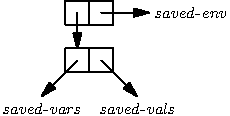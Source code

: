 defaultpen(fontsize(8pt));
unitsize(12pt);
real w = 1;
real l = 1;
real offset = 2*w+l/2;
path a_box = box((0, 0), (l, w));
path a_arrow = (l/2,w/2)--(l/2,-w*1);
path b_arrow = (l*1.5,w/2)--(l*3.5,w/2);

draw(shift(0)*a_box);
draw(shift(1*l)*a_box);
draw(shift(0, -2*w)*a_box);
draw(shift(1*l, -2*w)*a_box);

draw(a_arrow,arrow=Arrow());
draw(b_arrow,arrow=Arrow());
draw((l*0.5,-w*1.5)--(-l,-w*3), arrow=Arrow());
draw((l*1.5,-w*1.5)--(l*3,-w*3), arrow=Arrow());

label("$\mathit{saved\mbox{-}env}$",(l*3.5,w/2),align=E);
label("$\mathit{saved\mbox{-}vars}$",(-l,-w*3.5));
label("$\mathit{saved\mbox{-}vals}$",(l*3,-w*3.5));
shipout(currentpicture.fit());
